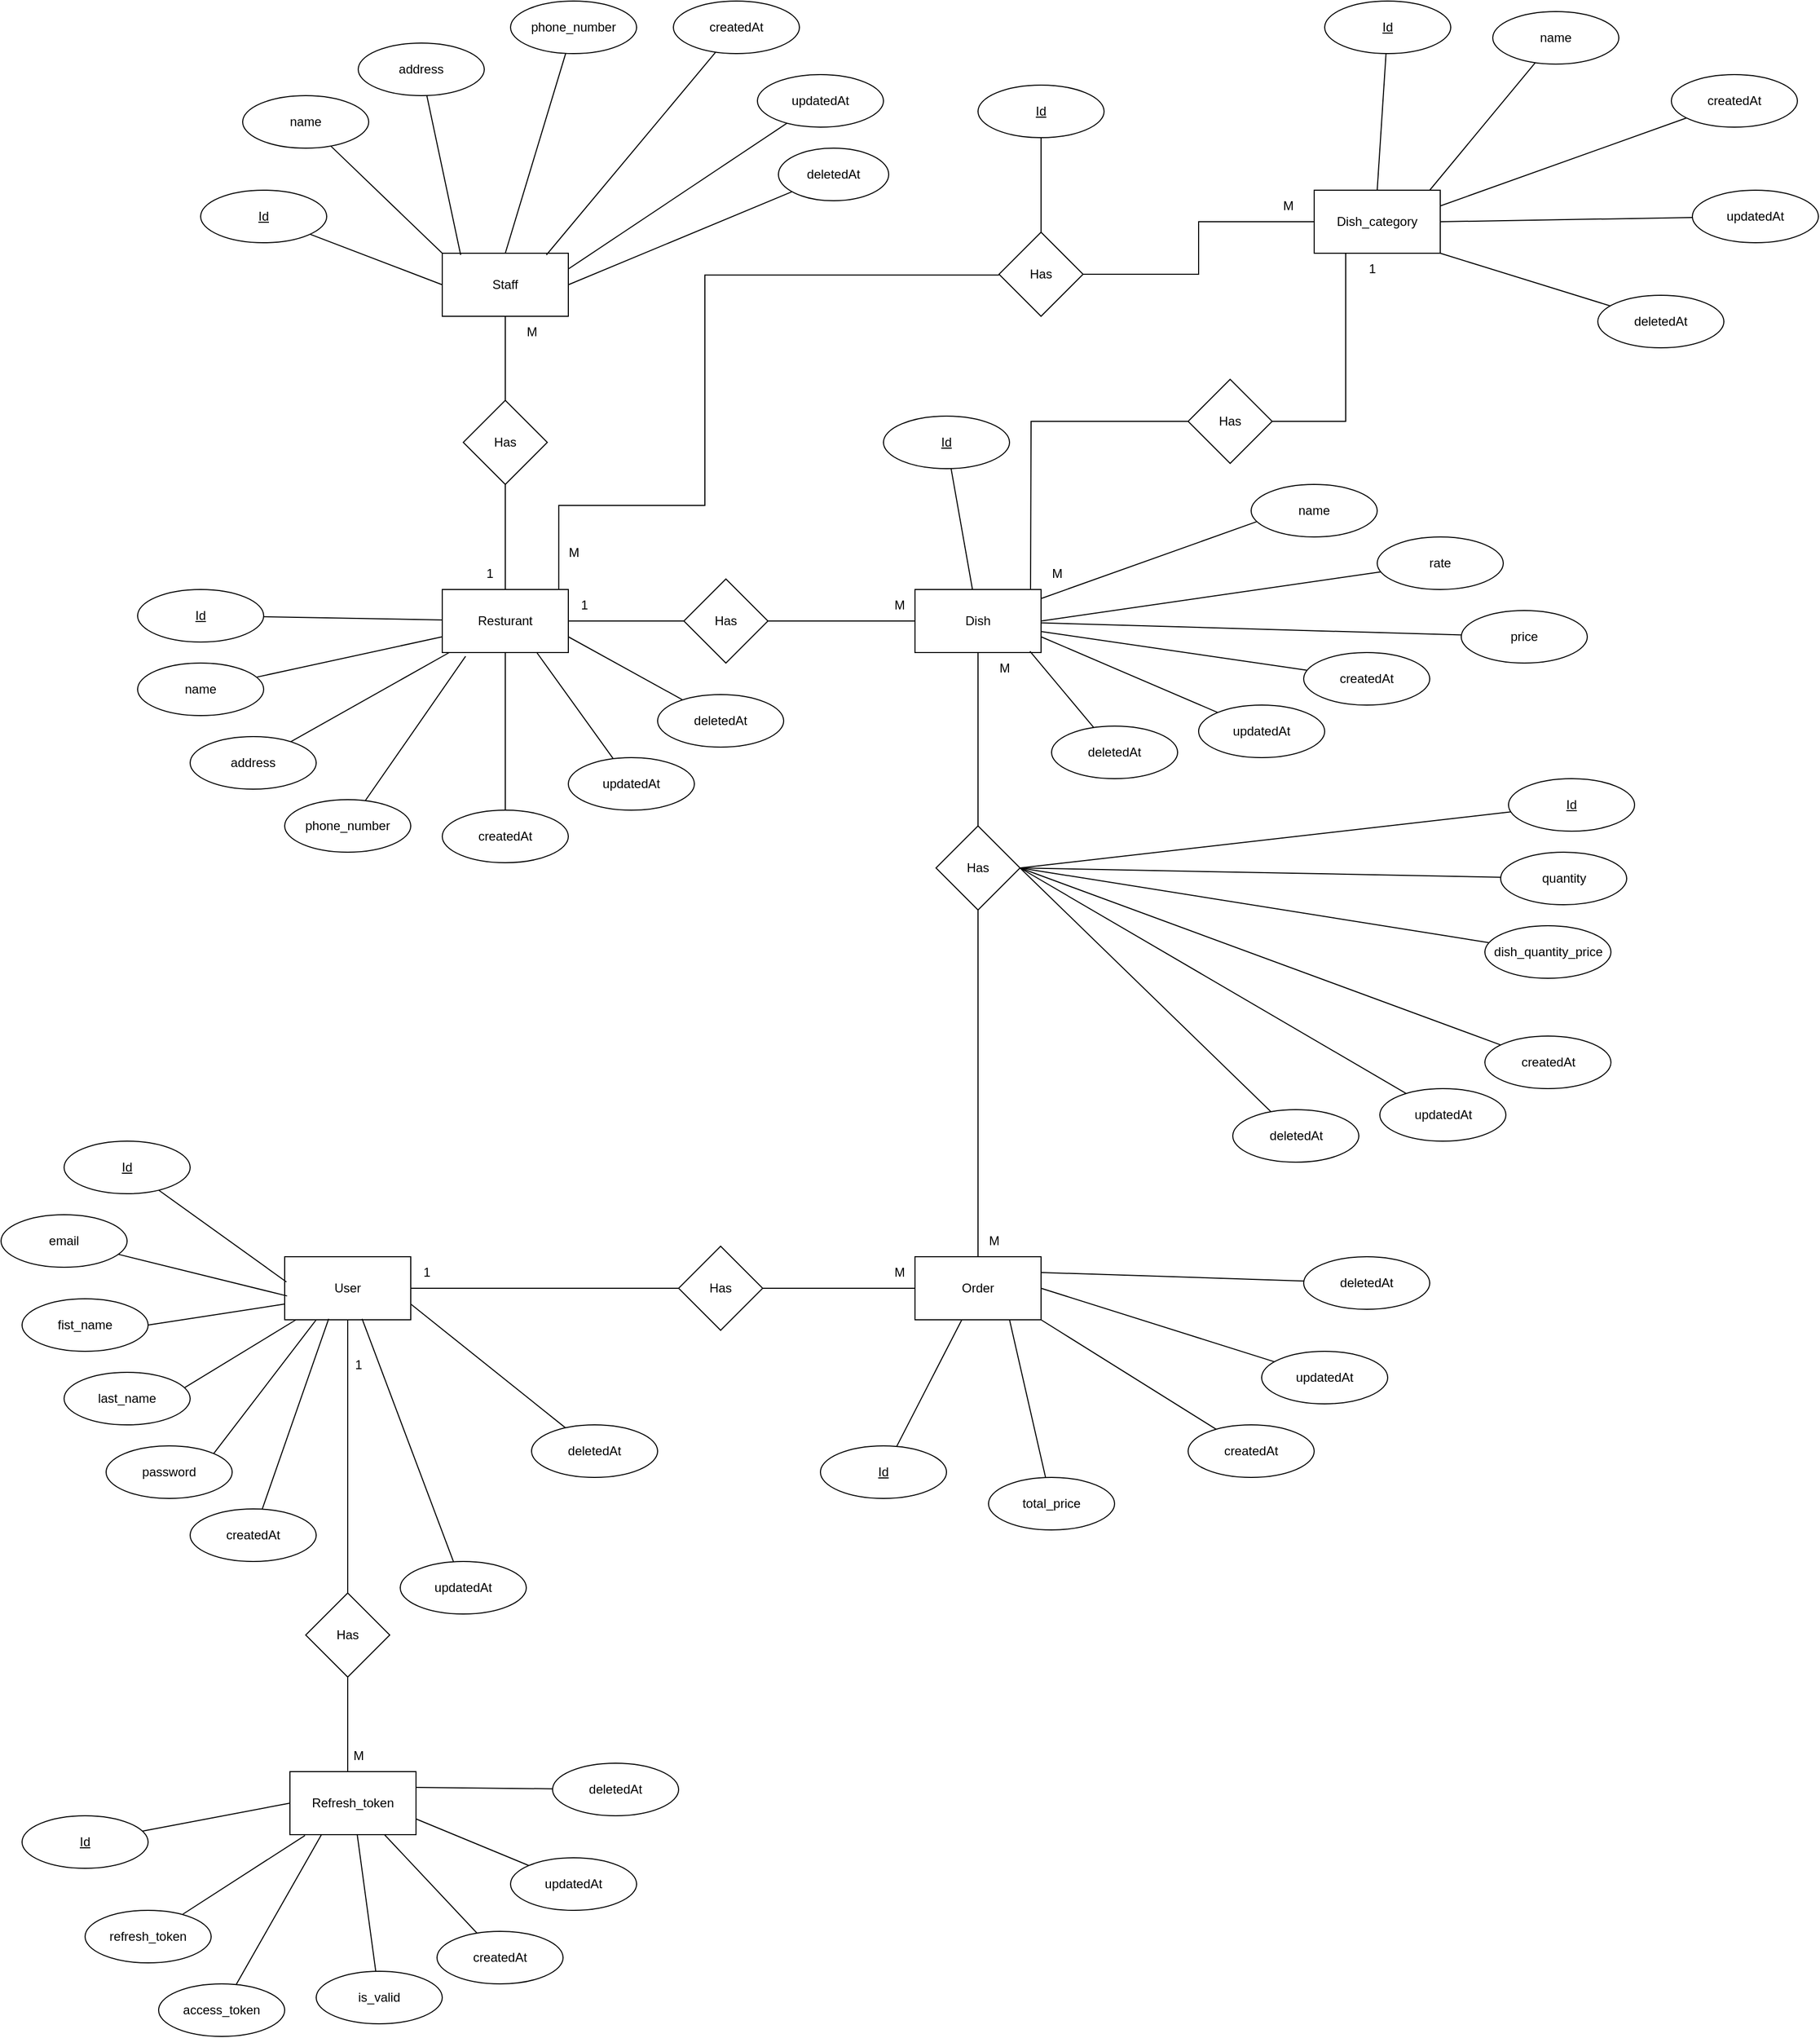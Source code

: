 <mxfile version="21.6.8" type="device">
  <diagram name="Page-1" id="Ez8tw3xn4K3hDOWGEaLP">
    <mxGraphModel dx="1868" dy="1786" grid="1" gridSize="10" guides="1" tooltips="1" connect="1" arrows="1" fold="1" page="1" pageScale="1" pageWidth="850" pageHeight="1100" math="0" shadow="0">
      <root>
        <mxCell id="0" />
        <mxCell id="1" parent="0" />
        <mxCell id="Iy1zn6QLPP3a1kZJsnSa-1" value="User" style="rounded=0;whiteSpace=wrap;html=1;" parent="1" vertex="1">
          <mxGeometry x="50" y="845" width="120" height="60" as="geometry" />
        </mxCell>
        <mxCell id="RkIBm2eehtI_gE-gvqEq-1" value="Resturant" style="rounded=0;whiteSpace=wrap;html=1;" parent="1" vertex="1">
          <mxGeometry x="200" y="210" width="120" height="60" as="geometry" />
        </mxCell>
        <mxCell id="lx_x5NE-ki8BI1AyEDL2-90" style="rounded=0;orthogonalLoop=1;jettySize=auto;html=1;entryX=0.056;entryY=0.699;entryDx=0;entryDy=0;entryPerimeter=0;endArrow=none;endFill=0;" parent="1" source="lx_x5NE-ki8BI1AyEDL2-1" target="lx_x5NE-ki8BI1AyEDL2-88" edge="1">
          <mxGeometry relative="1" as="geometry" />
        </mxCell>
        <mxCell id="lx_x5NE-ki8BI1AyEDL2-1" value="Dish" style="whiteSpace=wrap;html=1;" parent="1" vertex="1">
          <mxGeometry x="650" y="210" width="120" height="60" as="geometry" />
        </mxCell>
        <mxCell id="lx_x5NE-ki8BI1AyEDL2-3" style="edgeStyle=orthogonalEdgeStyle;rounded=0;orthogonalLoop=1;jettySize=auto;html=1;entryX=0;entryY=0.5;entryDx=0;entryDy=0;endArrow=none;endFill=0;" parent="1" source="lx_x5NE-ki8BI1AyEDL2-2" target="lx_x5NE-ki8BI1AyEDL2-1" edge="1">
          <mxGeometry relative="1" as="geometry" />
        </mxCell>
        <mxCell id="lx_x5NE-ki8BI1AyEDL2-4" style="edgeStyle=orthogonalEdgeStyle;rounded=0;orthogonalLoop=1;jettySize=auto;html=1;endArrow=none;endFill=0;" parent="1" source="lx_x5NE-ki8BI1AyEDL2-2" target="RkIBm2eehtI_gE-gvqEq-1" edge="1">
          <mxGeometry relative="1" as="geometry" />
        </mxCell>
        <mxCell id="lx_x5NE-ki8BI1AyEDL2-2" value="Has" style="rhombus;whiteSpace=wrap;html=1;" parent="1" vertex="1">
          <mxGeometry x="430" y="200" width="80" height="80" as="geometry" />
        </mxCell>
        <mxCell id="lx_x5NE-ki8BI1AyEDL2-5" value="1" style="text;html=1;align=center;verticalAlign=middle;resizable=0;points=[];autosize=1;strokeColor=none;fillColor=none;" parent="1" vertex="1">
          <mxGeometry x="320" y="210" width="30" height="30" as="geometry" />
        </mxCell>
        <mxCell id="lx_x5NE-ki8BI1AyEDL2-8" value="M" style="text;html=1;align=center;verticalAlign=middle;resizable=0;points=[];autosize=1;strokeColor=none;fillColor=none;" parent="1" vertex="1">
          <mxGeometry x="620" y="210" width="30" height="30" as="geometry" />
        </mxCell>
        <mxCell id="lx_x5NE-ki8BI1AyEDL2-9" value="Order" style="whiteSpace=wrap;html=1;" parent="1" vertex="1">
          <mxGeometry x="650" y="845" width="120" height="60" as="geometry" />
        </mxCell>
        <mxCell id="lx_x5NE-ki8BI1AyEDL2-11" style="edgeStyle=orthogonalEdgeStyle;rounded=0;orthogonalLoop=1;jettySize=auto;html=1;endArrow=none;endFill=0;" parent="1" source="lx_x5NE-ki8BI1AyEDL2-10" target="lx_x5NE-ki8BI1AyEDL2-9" edge="1">
          <mxGeometry relative="1" as="geometry" />
        </mxCell>
        <mxCell id="lx_x5NE-ki8BI1AyEDL2-12" style="edgeStyle=orthogonalEdgeStyle;rounded=0;orthogonalLoop=1;jettySize=auto;html=1;entryX=0.5;entryY=1;entryDx=0;entryDy=0;endArrow=none;endFill=0;" parent="1" source="lx_x5NE-ki8BI1AyEDL2-10" target="lx_x5NE-ki8BI1AyEDL2-1" edge="1">
          <mxGeometry relative="1" as="geometry" />
        </mxCell>
        <mxCell id="lx_x5NE-ki8BI1AyEDL2-10" value="Has" style="rhombus;whiteSpace=wrap;html=1;" parent="1" vertex="1">
          <mxGeometry x="670" y="435" width="80" height="80" as="geometry" />
        </mxCell>
        <mxCell id="lx_x5NE-ki8BI1AyEDL2-13" value="M" style="text;html=1;align=center;verticalAlign=middle;resizable=0;points=[];autosize=1;strokeColor=none;fillColor=none;" parent="1" vertex="1">
          <mxGeometry x="710" y="815" width="30" height="30" as="geometry" />
        </mxCell>
        <mxCell id="lx_x5NE-ki8BI1AyEDL2-14" value="M" style="text;html=1;align=center;verticalAlign=middle;resizable=0;points=[];autosize=1;strokeColor=none;fillColor=none;" parent="1" vertex="1">
          <mxGeometry x="720" y="270" width="30" height="30" as="geometry" />
        </mxCell>
        <mxCell id="lx_x5NE-ki8BI1AyEDL2-16" style="edgeStyle=orthogonalEdgeStyle;rounded=0;orthogonalLoop=1;jettySize=auto;html=1;endArrow=none;endFill=0;" parent="1" source="lx_x5NE-ki8BI1AyEDL2-15" target="lx_x5NE-ki8BI1AyEDL2-9" edge="1">
          <mxGeometry relative="1" as="geometry" />
        </mxCell>
        <mxCell id="lx_x5NE-ki8BI1AyEDL2-17" style="rounded=0;orthogonalLoop=1;jettySize=auto;html=1;endArrow=none;endFill=0;exitX=0;exitY=0.5;exitDx=0;exitDy=0;entryX=1;entryY=0.5;entryDx=0;entryDy=0;" parent="1" source="lx_x5NE-ki8BI1AyEDL2-15" target="Iy1zn6QLPP3a1kZJsnSa-1" edge="1">
          <mxGeometry relative="1" as="geometry">
            <mxPoint x="115" y="885" as="sourcePoint" />
          </mxGeometry>
        </mxCell>
        <mxCell id="lx_x5NE-ki8BI1AyEDL2-15" value="Has" style="rhombus;whiteSpace=wrap;html=1;" parent="1" vertex="1">
          <mxGeometry x="425" y="835" width="80" height="80" as="geometry" />
        </mxCell>
        <mxCell id="lx_x5NE-ki8BI1AyEDL2-18" value="M" style="text;html=1;align=center;verticalAlign=middle;resizable=0;points=[];autosize=1;strokeColor=none;fillColor=none;" parent="1" vertex="1">
          <mxGeometry x="620" y="845" width="30" height="30" as="geometry" />
        </mxCell>
        <mxCell id="lx_x5NE-ki8BI1AyEDL2-19" value="1" style="text;html=1;align=center;verticalAlign=middle;resizable=0;points=[];autosize=1;strokeColor=none;fillColor=none;" parent="1" vertex="1">
          <mxGeometry x="170" y="845" width="30" height="30" as="geometry" />
        </mxCell>
        <mxCell id="lx_x5NE-ki8BI1AyEDL2-20" value="Staff" style="whiteSpace=wrap;html=1;" parent="1" vertex="1">
          <mxGeometry x="200" y="-110" width="120" height="60" as="geometry" />
        </mxCell>
        <mxCell id="lx_x5NE-ki8BI1AyEDL2-22" style="edgeStyle=orthogonalEdgeStyle;rounded=0;orthogonalLoop=1;jettySize=auto;html=1;entryX=0.5;entryY=0;entryDx=0;entryDy=0;endArrow=none;endFill=0;" parent="1" source="lx_x5NE-ki8BI1AyEDL2-21" target="RkIBm2eehtI_gE-gvqEq-1" edge="1">
          <mxGeometry relative="1" as="geometry" />
        </mxCell>
        <mxCell id="lx_x5NE-ki8BI1AyEDL2-23" style="edgeStyle=orthogonalEdgeStyle;rounded=0;orthogonalLoop=1;jettySize=auto;html=1;endArrow=none;endFill=0;" parent="1" source="lx_x5NE-ki8BI1AyEDL2-21" target="lx_x5NE-ki8BI1AyEDL2-20" edge="1">
          <mxGeometry relative="1" as="geometry" />
        </mxCell>
        <mxCell id="lx_x5NE-ki8BI1AyEDL2-21" value="Has" style="rhombus;whiteSpace=wrap;html=1;" parent="1" vertex="1">
          <mxGeometry x="220" y="30" width="80" height="80" as="geometry" />
        </mxCell>
        <mxCell id="lx_x5NE-ki8BI1AyEDL2-29" style="rounded=0;orthogonalLoop=1;jettySize=auto;html=1;entryX=0.014;entryY=0.4;entryDx=0;entryDy=0;entryPerimeter=0;endArrow=none;endFill=0;" parent="1" source="lx_x5NE-ki8BI1AyEDL2-24" target="Iy1zn6QLPP3a1kZJsnSa-1" edge="1">
          <mxGeometry relative="1" as="geometry" />
        </mxCell>
        <mxCell id="lx_x5NE-ki8BI1AyEDL2-24" value="&lt;u&gt;Id&lt;/u&gt;" style="ellipse;whiteSpace=wrap;html=1;" parent="1" vertex="1">
          <mxGeometry x="-160" y="735" width="120" height="50" as="geometry" />
        </mxCell>
        <mxCell id="lx_x5NE-ki8BI1AyEDL2-31" style="rounded=0;orthogonalLoop=1;jettySize=auto;html=1;endArrow=none;endFill=0;" parent="1" source="lx_x5NE-ki8BI1AyEDL2-25" target="RkIBm2eehtI_gE-gvqEq-1" edge="1">
          <mxGeometry relative="1" as="geometry" />
        </mxCell>
        <mxCell id="lx_x5NE-ki8BI1AyEDL2-25" value="&lt;u&gt;Id&lt;/u&gt;" style="ellipse;whiteSpace=wrap;html=1;" parent="1" vertex="1">
          <mxGeometry x="-90" y="210" width="120" height="50" as="geometry" />
        </mxCell>
        <mxCell id="lx_x5NE-ki8BI1AyEDL2-30" style="rounded=0;orthogonalLoop=1;jettySize=auto;html=1;endArrow=none;endFill=0;" parent="1" source="lx_x5NE-ki8BI1AyEDL2-26" target="lx_x5NE-ki8BI1AyEDL2-9" edge="1">
          <mxGeometry relative="1" as="geometry" />
        </mxCell>
        <mxCell id="lx_x5NE-ki8BI1AyEDL2-26" value="&lt;u&gt;Id&lt;/u&gt;" style="ellipse;whiteSpace=wrap;html=1;" parent="1" vertex="1">
          <mxGeometry x="560" y="1025" width="120" height="50" as="geometry" />
        </mxCell>
        <mxCell id="lx_x5NE-ki8BI1AyEDL2-32" style="rounded=0;orthogonalLoop=1;jettySize=auto;html=1;endArrow=none;endFill=0;" parent="1" source="lx_x5NE-ki8BI1AyEDL2-27" target="lx_x5NE-ki8BI1AyEDL2-1" edge="1">
          <mxGeometry relative="1" as="geometry" />
        </mxCell>
        <mxCell id="lx_x5NE-ki8BI1AyEDL2-27" value="&lt;u&gt;Id&lt;/u&gt;" style="ellipse;whiteSpace=wrap;html=1;" parent="1" vertex="1">
          <mxGeometry x="620" y="45" width="120" height="50" as="geometry" />
        </mxCell>
        <mxCell id="lx_x5NE-ki8BI1AyEDL2-33" style="rounded=0;orthogonalLoop=1;jettySize=auto;html=1;entryX=0;entryY=0.5;entryDx=0;entryDy=0;endArrow=none;endFill=0;" parent="1" source="lx_x5NE-ki8BI1AyEDL2-28" target="lx_x5NE-ki8BI1AyEDL2-20" edge="1">
          <mxGeometry relative="1" as="geometry" />
        </mxCell>
        <mxCell id="lx_x5NE-ki8BI1AyEDL2-28" value="&lt;u&gt;Id&lt;/u&gt;" style="ellipse;whiteSpace=wrap;html=1;" parent="1" vertex="1">
          <mxGeometry x="-30" y="-170" width="120" height="50" as="geometry" />
        </mxCell>
        <mxCell id="lx_x5NE-ki8BI1AyEDL2-35" value="fist_name" style="ellipse;whiteSpace=wrap;html=1;" parent="1" vertex="1">
          <mxGeometry x="-200" y="885" width="120" height="50" as="geometry" />
        </mxCell>
        <mxCell id="lx_x5NE-ki8BI1AyEDL2-36" value="last_name" style="ellipse;whiteSpace=wrap;html=1;" parent="1" vertex="1">
          <mxGeometry x="-160" y="955" width="120" height="50" as="geometry" />
        </mxCell>
        <mxCell id="lx_x5NE-ki8BI1AyEDL2-55" style="rounded=0;orthogonalLoop=1;jettySize=auto;html=1;entryX=0.019;entryY=0.622;entryDx=0;entryDy=0;entryPerimeter=0;endArrow=none;endFill=0;" parent="1" source="lx_x5NE-ki8BI1AyEDL2-38" target="Iy1zn6QLPP3a1kZJsnSa-1" edge="1">
          <mxGeometry relative="1" as="geometry" />
        </mxCell>
        <mxCell id="lx_x5NE-ki8BI1AyEDL2-38" value="email" style="ellipse;whiteSpace=wrap;html=1;" parent="1" vertex="1">
          <mxGeometry x="-220" y="805" width="120" height="50" as="geometry" />
        </mxCell>
        <mxCell id="lx_x5NE-ki8BI1AyEDL2-39" value="password" style="ellipse;whiteSpace=wrap;html=1;" parent="1" vertex="1">
          <mxGeometry x="-120" y="1025" width="120" height="50" as="geometry" />
        </mxCell>
        <mxCell id="lx_x5NE-ki8BI1AyEDL2-59" style="rounded=0;orthogonalLoop=1;jettySize=auto;html=1;entryX=0.349;entryY=0.984;entryDx=0;entryDy=0;entryPerimeter=0;endArrow=none;endFill=0;" parent="1" source="lx_x5NE-ki8BI1AyEDL2-40" target="Iy1zn6QLPP3a1kZJsnSa-1" edge="1">
          <mxGeometry relative="1" as="geometry" />
        </mxCell>
        <mxCell id="lx_x5NE-ki8BI1AyEDL2-40" value="createdAt" style="ellipse;whiteSpace=wrap;html=1;" parent="1" vertex="1">
          <mxGeometry x="-40" y="1085" width="120" height="50" as="geometry" />
        </mxCell>
        <mxCell id="lx_x5NE-ki8BI1AyEDL2-60" style="rounded=0;orthogonalLoop=1;jettySize=auto;html=1;entryX=0.614;entryY=0.984;entryDx=0;entryDy=0;entryPerimeter=0;endArrow=none;endFill=0;" parent="1" source="lx_x5NE-ki8BI1AyEDL2-41" target="Iy1zn6QLPP3a1kZJsnSa-1" edge="1">
          <mxGeometry relative="1" as="geometry" />
        </mxCell>
        <mxCell id="lx_x5NE-ki8BI1AyEDL2-41" value="updatedAt" style="ellipse;whiteSpace=wrap;html=1;" parent="1" vertex="1">
          <mxGeometry x="160" y="1135" width="120" height="50" as="geometry" />
        </mxCell>
        <mxCell id="lx_x5NE-ki8BI1AyEDL2-61" style="rounded=0;orthogonalLoop=1;jettySize=auto;html=1;entryX=1;entryY=0.75;entryDx=0;entryDy=0;endArrow=none;endFill=0;" parent="1" source="lx_x5NE-ki8BI1AyEDL2-42" target="Iy1zn6QLPP3a1kZJsnSa-1" edge="1">
          <mxGeometry relative="1" as="geometry" />
        </mxCell>
        <mxCell id="lx_x5NE-ki8BI1AyEDL2-42" value="deletedAt" style="ellipse;whiteSpace=wrap;html=1;" parent="1" vertex="1">
          <mxGeometry x="285" y="1005" width="120" height="50" as="geometry" />
        </mxCell>
        <mxCell id="lx_x5NE-ki8BI1AyEDL2-102" style="rounded=0;orthogonalLoop=1;jettySize=auto;html=1;entryX=1;entryY=1;entryDx=0;entryDy=0;endArrow=none;endFill=0;" parent="1" source="lx_x5NE-ki8BI1AyEDL2-43" target="lx_x5NE-ki8BI1AyEDL2-9" edge="1">
          <mxGeometry relative="1" as="geometry" />
        </mxCell>
        <mxCell id="lx_x5NE-ki8BI1AyEDL2-43" value="createdAt" style="ellipse;whiteSpace=wrap;html=1;" parent="1" vertex="1">
          <mxGeometry x="910" y="1005" width="120" height="50" as="geometry" />
        </mxCell>
        <mxCell id="lx_x5NE-ki8BI1AyEDL2-103" style="rounded=0;orthogonalLoop=1;jettySize=auto;html=1;entryX=1;entryY=0.5;entryDx=0;entryDy=0;endArrow=none;endFill=0;" parent="1" source="lx_x5NE-ki8BI1AyEDL2-44" target="lx_x5NE-ki8BI1AyEDL2-9" edge="1">
          <mxGeometry relative="1" as="geometry" />
        </mxCell>
        <mxCell id="lx_x5NE-ki8BI1AyEDL2-44" value="updatedAt" style="ellipse;whiteSpace=wrap;html=1;" parent="1" vertex="1">
          <mxGeometry x="980" y="935" width="120" height="50" as="geometry" />
        </mxCell>
        <mxCell id="lx_x5NE-ki8BI1AyEDL2-104" style="rounded=0;orthogonalLoop=1;jettySize=auto;html=1;entryX=1;entryY=0.25;entryDx=0;entryDy=0;endArrow=none;endFill=0;" parent="1" source="lx_x5NE-ki8BI1AyEDL2-45" target="lx_x5NE-ki8BI1AyEDL2-9" edge="1">
          <mxGeometry relative="1" as="geometry" />
        </mxCell>
        <mxCell id="lx_x5NE-ki8BI1AyEDL2-45" value="deletedAt" style="ellipse;whiteSpace=wrap;html=1;" parent="1" vertex="1">
          <mxGeometry x="1020" y="845" width="120" height="50" as="geometry" />
        </mxCell>
        <mxCell id="lx_x5NE-ki8BI1AyEDL2-92" style="rounded=0;orthogonalLoop=1;jettySize=auto;html=1;endArrow=none;endFill=0;entryX=1;entryY=0.667;entryDx=0;entryDy=0;entryPerimeter=0;" parent="1" source="lx_x5NE-ki8BI1AyEDL2-46" target="lx_x5NE-ki8BI1AyEDL2-1" edge="1">
          <mxGeometry relative="1" as="geometry" />
        </mxCell>
        <mxCell id="lx_x5NE-ki8BI1AyEDL2-46" value="createdAt" style="ellipse;whiteSpace=wrap;html=1;" parent="1" vertex="1">
          <mxGeometry x="1020" y="270" width="120" height="50" as="geometry" />
        </mxCell>
        <mxCell id="lx_x5NE-ki8BI1AyEDL2-93" style="rounded=0;orthogonalLoop=1;jettySize=auto;html=1;entryX=1;entryY=0.75;entryDx=0;entryDy=0;endArrow=none;endFill=0;" parent="1" source="lx_x5NE-ki8BI1AyEDL2-47" target="lx_x5NE-ki8BI1AyEDL2-1" edge="1">
          <mxGeometry relative="1" as="geometry" />
        </mxCell>
        <mxCell id="lx_x5NE-ki8BI1AyEDL2-47" value="updatedAt" style="ellipse;whiteSpace=wrap;html=1;" parent="1" vertex="1">
          <mxGeometry x="920" y="320" width="120" height="50" as="geometry" />
        </mxCell>
        <mxCell id="lx_x5NE-ki8BI1AyEDL2-94" style="rounded=0;orthogonalLoop=1;jettySize=auto;html=1;entryX=0.912;entryY=0.981;entryDx=0;entryDy=0;entryPerimeter=0;endArrow=none;endFill=0;" parent="1" source="lx_x5NE-ki8BI1AyEDL2-48" target="lx_x5NE-ki8BI1AyEDL2-1" edge="1">
          <mxGeometry relative="1" as="geometry" />
        </mxCell>
        <mxCell id="lx_x5NE-ki8BI1AyEDL2-48" value="deletedAt" style="ellipse;whiteSpace=wrap;html=1;" parent="1" vertex="1">
          <mxGeometry x="780" y="340" width="120" height="50" as="geometry" />
        </mxCell>
        <mxCell id="lx_x5NE-ki8BI1AyEDL2-69" style="rounded=0;orthogonalLoop=1;jettySize=auto;html=1;endArrow=none;endFill=0;" parent="1" source="lx_x5NE-ki8BI1AyEDL2-49" target="RkIBm2eehtI_gE-gvqEq-1" edge="1">
          <mxGeometry relative="1" as="geometry" />
        </mxCell>
        <mxCell id="lx_x5NE-ki8BI1AyEDL2-49" value="createdAt" style="ellipse;whiteSpace=wrap;html=1;" parent="1" vertex="1">
          <mxGeometry x="200" y="420" width="120" height="50" as="geometry" />
        </mxCell>
        <mxCell id="lx_x5NE-ki8BI1AyEDL2-70" style="rounded=0;orthogonalLoop=1;jettySize=auto;html=1;entryX=0.75;entryY=1;entryDx=0;entryDy=0;endArrow=none;endFill=0;" parent="1" source="lx_x5NE-ki8BI1AyEDL2-50" target="RkIBm2eehtI_gE-gvqEq-1" edge="1">
          <mxGeometry relative="1" as="geometry" />
        </mxCell>
        <mxCell id="lx_x5NE-ki8BI1AyEDL2-50" value="updatedAt" style="ellipse;whiteSpace=wrap;html=1;" parent="1" vertex="1">
          <mxGeometry x="320" y="370" width="120" height="50" as="geometry" />
        </mxCell>
        <mxCell id="lx_x5NE-ki8BI1AyEDL2-71" style="rounded=0;orthogonalLoop=1;jettySize=auto;html=1;entryX=1;entryY=0.75;entryDx=0;entryDy=0;endArrow=none;endFill=0;" parent="1" source="lx_x5NE-ki8BI1AyEDL2-51" target="RkIBm2eehtI_gE-gvqEq-1" edge="1">
          <mxGeometry relative="1" as="geometry" />
        </mxCell>
        <mxCell id="lx_x5NE-ki8BI1AyEDL2-51" value="deletedAt" style="ellipse;whiteSpace=wrap;html=1;" parent="1" vertex="1">
          <mxGeometry x="405" y="310" width="120" height="50" as="geometry" />
        </mxCell>
        <mxCell id="lx_x5NE-ki8BI1AyEDL2-122" style="rounded=0;orthogonalLoop=1;jettySize=auto;html=1;entryX=0.826;entryY=0.027;entryDx=0;entryDy=0;entryPerimeter=0;endArrow=none;endFill=0;" parent="1" source="lx_x5NE-ki8BI1AyEDL2-52" target="lx_x5NE-ki8BI1AyEDL2-20" edge="1">
          <mxGeometry relative="1" as="geometry" />
        </mxCell>
        <mxCell id="lx_x5NE-ki8BI1AyEDL2-52" value="createdAt" style="ellipse;whiteSpace=wrap;html=1;" parent="1" vertex="1">
          <mxGeometry x="420" y="-350" width="120" height="50" as="geometry" />
        </mxCell>
        <mxCell id="lx_x5NE-ki8BI1AyEDL2-123" style="rounded=0;orthogonalLoop=1;jettySize=auto;html=1;entryX=1;entryY=0.25;entryDx=0;entryDy=0;endArrow=none;endFill=0;" parent="1" source="lx_x5NE-ki8BI1AyEDL2-53" target="lx_x5NE-ki8BI1AyEDL2-20" edge="1">
          <mxGeometry relative="1" as="geometry" />
        </mxCell>
        <mxCell id="lx_x5NE-ki8BI1AyEDL2-53" value="updatedAt" style="ellipse;whiteSpace=wrap;html=1;" parent="1" vertex="1">
          <mxGeometry x="500" y="-280" width="120" height="50" as="geometry" />
        </mxCell>
        <mxCell id="lx_x5NE-ki8BI1AyEDL2-124" style="rounded=0;orthogonalLoop=1;jettySize=auto;html=1;entryX=1;entryY=0.5;entryDx=0;entryDy=0;endArrow=none;endFill=0;" parent="1" source="lx_x5NE-ki8BI1AyEDL2-54" target="lx_x5NE-ki8BI1AyEDL2-20" edge="1">
          <mxGeometry relative="1" as="geometry" />
        </mxCell>
        <mxCell id="lx_x5NE-ki8BI1AyEDL2-54" value="deletedAt" style="ellipse;whiteSpace=wrap;html=1;" parent="1" vertex="1">
          <mxGeometry x="520" y="-210" width="105" height="50" as="geometry" />
        </mxCell>
        <mxCell id="lx_x5NE-ki8BI1AyEDL2-56" style="rounded=0;orthogonalLoop=1;jettySize=auto;html=1;entryX=0;entryY=0.75;entryDx=0;entryDy=0;endArrow=none;endFill=0;exitX=1;exitY=0.5;exitDx=0;exitDy=0;" parent="1" source="lx_x5NE-ki8BI1AyEDL2-35" target="Iy1zn6QLPP3a1kZJsnSa-1" edge="1">
          <mxGeometry relative="1" as="geometry">
            <mxPoint x="-98" y="853" as="sourcePoint" />
            <mxPoint x="62" y="892" as="targetPoint" />
          </mxGeometry>
        </mxCell>
        <mxCell id="lx_x5NE-ki8BI1AyEDL2-57" style="rounded=0;orthogonalLoop=1;jettySize=auto;html=1;endArrow=none;endFill=0;exitX=0.953;exitY=0.296;exitDx=0;exitDy=0;exitPerimeter=0;" parent="1" source="lx_x5NE-ki8BI1AyEDL2-36" target="Iy1zn6QLPP3a1kZJsnSa-1" edge="1">
          <mxGeometry relative="1" as="geometry">
            <mxPoint x="-50" y="975" as="sourcePoint" />
            <mxPoint x="72" y="902" as="targetPoint" />
          </mxGeometry>
        </mxCell>
        <mxCell id="lx_x5NE-ki8BI1AyEDL2-58" style="rounded=0;orthogonalLoop=1;jettySize=auto;html=1;entryX=0.25;entryY=1;entryDx=0;entryDy=0;endArrow=none;endFill=0;exitX=1;exitY=0;exitDx=0;exitDy=0;" parent="1" source="lx_x5NE-ki8BI1AyEDL2-39" target="Iy1zn6QLPP3a1kZJsnSa-1" edge="1">
          <mxGeometry relative="1" as="geometry">
            <mxPoint x="-78" y="873" as="sourcePoint" />
            <mxPoint x="82" y="912" as="targetPoint" />
          </mxGeometry>
        </mxCell>
        <mxCell id="lx_x5NE-ki8BI1AyEDL2-66" style="rounded=0;orthogonalLoop=1;jettySize=auto;html=1;entryX=0;entryY=0.75;entryDx=0;entryDy=0;endArrow=none;endFill=0;" parent="1" source="lx_x5NE-ki8BI1AyEDL2-62" target="RkIBm2eehtI_gE-gvqEq-1" edge="1">
          <mxGeometry relative="1" as="geometry" />
        </mxCell>
        <mxCell id="lx_x5NE-ki8BI1AyEDL2-62" value="name" style="ellipse;whiteSpace=wrap;html=1;" parent="1" vertex="1">
          <mxGeometry x="-90" y="280" width="120" height="50" as="geometry" />
        </mxCell>
        <mxCell id="lx_x5NE-ki8BI1AyEDL2-67" style="rounded=0;orthogonalLoop=1;jettySize=auto;html=1;endArrow=none;endFill=0;" parent="1" source="lx_x5NE-ki8BI1AyEDL2-64" target="RkIBm2eehtI_gE-gvqEq-1" edge="1">
          <mxGeometry relative="1" as="geometry" />
        </mxCell>
        <mxCell id="lx_x5NE-ki8BI1AyEDL2-64" value="address" style="ellipse;whiteSpace=wrap;html=1;" parent="1" vertex="1">
          <mxGeometry x="-40" y="350" width="120" height="50" as="geometry" />
        </mxCell>
        <mxCell id="lx_x5NE-ki8BI1AyEDL2-68" style="rounded=0;orthogonalLoop=1;jettySize=auto;html=1;entryX=0.185;entryY=1.059;entryDx=0;entryDy=0;entryPerimeter=0;endArrow=none;endFill=0;" parent="1" source="lx_x5NE-ki8BI1AyEDL2-65" target="RkIBm2eehtI_gE-gvqEq-1" edge="1">
          <mxGeometry relative="1" as="geometry" />
        </mxCell>
        <mxCell id="lx_x5NE-ki8BI1AyEDL2-65" value="phone_number" style="ellipse;whiteSpace=wrap;html=1;" parent="1" vertex="1">
          <mxGeometry x="50" y="410" width="120" height="50" as="geometry" />
        </mxCell>
        <mxCell id="lx_x5NE-ki8BI1AyEDL2-72" value="Dish_category" style="whiteSpace=wrap;html=1;" parent="1" vertex="1">
          <mxGeometry x="1030" y="-170" width="120" height="60" as="geometry" />
        </mxCell>
        <mxCell id="lx_x5NE-ki8BI1AyEDL2-111" style="rounded=0;orthogonalLoop=1;jettySize=auto;html=1;entryX=0.5;entryY=0;entryDx=0;entryDy=0;endArrow=none;endFill=0;" parent="1" source="lx_x5NE-ki8BI1AyEDL2-73" target="lx_x5NE-ki8BI1AyEDL2-72" edge="1">
          <mxGeometry relative="1" as="geometry" />
        </mxCell>
        <mxCell id="lx_x5NE-ki8BI1AyEDL2-73" value="&lt;u&gt;Id&lt;/u&gt;" style="ellipse;whiteSpace=wrap;html=1;" parent="1" vertex="1">
          <mxGeometry x="1040" y="-350" width="120" height="50" as="geometry" />
        </mxCell>
        <mxCell id="lx_x5NE-ki8BI1AyEDL2-75" style="edgeStyle=orthogonalEdgeStyle;rounded=0;orthogonalLoop=1;jettySize=auto;html=1;entryX=0.25;entryY=1;entryDx=0;entryDy=0;endArrow=none;endFill=0;" parent="1" source="lx_x5NE-ki8BI1AyEDL2-74" target="lx_x5NE-ki8BI1AyEDL2-72" edge="1">
          <mxGeometry relative="1" as="geometry" />
        </mxCell>
        <mxCell id="lx_x5NE-ki8BI1AyEDL2-76" style="edgeStyle=orthogonalEdgeStyle;rounded=0;orthogonalLoop=1;jettySize=auto;html=1;entryX=1;entryY=0;entryDx=0;entryDy=0;endArrow=none;endFill=0;" parent="1" source="lx_x5NE-ki8BI1AyEDL2-74" edge="1">
          <mxGeometry relative="1" as="geometry">
            <mxPoint x="900" y="50" as="sourcePoint" />
            <mxPoint x="760" y="210" as="targetPoint" />
          </mxGeometry>
        </mxCell>
        <mxCell id="lx_x5NE-ki8BI1AyEDL2-74" value="Has" style="rhombus;whiteSpace=wrap;html=1;" parent="1" vertex="1">
          <mxGeometry x="910" y="10" width="80" height="80" as="geometry" />
        </mxCell>
        <mxCell id="lx_x5NE-ki8BI1AyEDL2-77" value="M" style="text;html=1;align=center;verticalAlign=middle;resizable=0;points=[];autosize=1;strokeColor=none;fillColor=none;" parent="1" vertex="1">
          <mxGeometry x="770" y="180" width="30" height="30" as="geometry" />
        </mxCell>
        <mxCell id="lx_x5NE-ki8BI1AyEDL2-78" value="1" style="text;html=1;align=center;verticalAlign=middle;resizable=0;points=[];autosize=1;strokeColor=none;fillColor=none;" parent="1" vertex="1">
          <mxGeometry x="1070" y="-110" width="30" height="30" as="geometry" />
        </mxCell>
        <mxCell id="lx_x5NE-ki8BI1AyEDL2-80" style="edgeStyle=orthogonalEdgeStyle;rounded=0;orthogonalLoop=1;jettySize=auto;html=1;entryX=0;entryY=0.5;entryDx=0;entryDy=0;endArrow=none;endFill=0;" parent="1" source="lx_x5NE-ki8BI1AyEDL2-79" target="lx_x5NE-ki8BI1AyEDL2-72" edge="1">
          <mxGeometry relative="1" as="geometry" />
        </mxCell>
        <mxCell id="lx_x5NE-ki8BI1AyEDL2-81" style="edgeStyle=orthogonalEdgeStyle;rounded=0;orthogonalLoop=1;jettySize=auto;html=1;entryX=0.924;entryY=-0.012;entryDx=0;entryDy=0;entryPerimeter=0;endArrow=none;endFill=0;" parent="1" edge="1">
          <mxGeometry relative="1" as="geometry">
            <mxPoint x="730" y="-89.28" as="sourcePoint" />
            <mxPoint x="310.88" y="210.0" as="targetPoint" />
            <Array as="points">
              <mxPoint x="450" y="-89" />
              <mxPoint x="450" y="130" />
              <mxPoint x="311" y="130" />
            </Array>
          </mxGeometry>
        </mxCell>
        <mxCell id="lx_x5NE-ki8BI1AyEDL2-79" value="Has" style="rhombus;whiteSpace=wrap;html=1;" parent="1" vertex="1">
          <mxGeometry x="730" y="-130" width="80" height="80" as="geometry" />
        </mxCell>
        <mxCell id="lx_x5NE-ki8BI1AyEDL2-82" value="M" style="text;html=1;align=center;verticalAlign=middle;resizable=0;points=[];autosize=1;strokeColor=none;fillColor=none;" parent="1" vertex="1">
          <mxGeometry x="310" y="160" width="30" height="30" as="geometry" />
        </mxCell>
        <mxCell id="lx_x5NE-ki8BI1AyEDL2-83" value="M" style="text;html=1;align=center;verticalAlign=middle;resizable=0;points=[];autosize=1;strokeColor=none;fillColor=none;" parent="1" vertex="1">
          <mxGeometry x="270" y="-50" width="30" height="30" as="geometry" />
        </mxCell>
        <mxCell id="lx_x5NE-ki8BI1AyEDL2-84" value="1" style="text;html=1;align=center;verticalAlign=middle;resizable=0;points=[];autosize=1;strokeColor=none;fillColor=none;" parent="1" vertex="1">
          <mxGeometry x="230" y="180" width="30" height="30" as="geometry" />
        </mxCell>
        <mxCell id="lx_x5NE-ki8BI1AyEDL2-113" style="rounded=0;orthogonalLoop=1;jettySize=auto;html=1;entryX=1;entryY=0.25;entryDx=0;entryDy=0;endArrow=none;endFill=0;" parent="1" source="lx_x5NE-ki8BI1AyEDL2-85" target="lx_x5NE-ki8BI1AyEDL2-72" edge="1">
          <mxGeometry relative="1" as="geometry" />
        </mxCell>
        <mxCell id="lx_x5NE-ki8BI1AyEDL2-85" value="createdAt" style="ellipse;whiteSpace=wrap;html=1;" parent="1" vertex="1">
          <mxGeometry x="1370" y="-280" width="120" height="50" as="geometry" />
        </mxCell>
        <mxCell id="lx_x5NE-ki8BI1AyEDL2-114" style="rounded=0;orthogonalLoop=1;jettySize=auto;html=1;entryX=1;entryY=0.5;entryDx=0;entryDy=0;endArrow=none;endFill=0;" parent="1" source="lx_x5NE-ki8BI1AyEDL2-86" target="lx_x5NE-ki8BI1AyEDL2-72" edge="1">
          <mxGeometry relative="1" as="geometry" />
        </mxCell>
        <mxCell id="lx_x5NE-ki8BI1AyEDL2-86" value="updatedAt" style="ellipse;whiteSpace=wrap;html=1;" parent="1" vertex="1">
          <mxGeometry x="1390" y="-170" width="120" height="50" as="geometry" />
        </mxCell>
        <mxCell id="lx_x5NE-ki8BI1AyEDL2-115" style="rounded=0;orthogonalLoop=1;jettySize=auto;html=1;entryX=1;entryY=1;entryDx=0;entryDy=0;endArrow=none;endFill=0;" parent="1" source="lx_x5NE-ki8BI1AyEDL2-87" target="lx_x5NE-ki8BI1AyEDL2-72" edge="1">
          <mxGeometry relative="1" as="geometry" />
        </mxCell>
        <mxCell id="lx_x5NE-ki8BI1AyEDL2-87" value="deletedAt" style="ellipse;whiteSpace=wrap;html=1;" parent="1" vertex="1">
          <mxGeometry x="1300" y="-70" width="120" height="50" as="geometry" />
        </mxCell>
        <mxCell id="lx_x5NE-ki8BI1AyEDL2-88" value="name" style="ellipse;whiteSpace=wrap;html=1;" parent="1" vertex="1">
          <mxGeometry x="970" y="110" width="120" height="50" as="geometry" />
        </mxCell>
        <mxCell id="lx_x5NE-ki8BI1AyEDL2-91" style="rounded=0;orthogonalLoop=1;jettySize=auto;html=1;entryX=1;entryY=0.5;entryDx=0;entryDy=0;endArrow=none;endFill=0;" parent="1" source="lx_x5NE-ki8BI1AyEDL2-89" target="lx_x5NE-ki8BI1AyEDL2-1" edge="1">
          <mxGeometry relative="1" as="geometry" />
        </mxCell>
        <mxCell id="lx_x5NE-ki8BI1AyEDL2-89" value="rate" style="ellipse;whiteSpace=wrap;html=1;" parent="1" vertex="1">
          <mxGeometry x="1090" y="160" width="120" height="50" as="geometry" />
        </mxCell>
        <mxCell id="lx_x5NE-ki8BI1AyEDL2-96" style="rounded=0;orthogonalLoop=1;jettySize=auto;html=1;endArrow=none;endFill=0;" parent="1" source="lx_x5NE-ki8BI1AyEDL2-95" target="lx_x5NE-ki8BI1AyEDL2-1" edge="1">
          <mxGeometry relative="1" as="geometry" />
        </mxCell>
        <mxCell id="lx_x5NE-ki8BI1AyEDL2-95" value="price" style="ellipse;whiteSpace=wrap;html=1;" parent="1" vertex="1">
          <mxGeometry x="1170" y="230" width="120" height="50" as="geometry" />
        </mxCell>
        <mxCell id="lx_x5NE-ki8BI1AyEDL2-97" value="M" style="text;html=1;align=center;verticalAlign=middle;resizable=0;points=[];autosize=1;strokeColor=none;fillColor=none;" parent="1" vertex="1">
          <mxGeometry x="990" y="-170" width="30" height="30" as="geometry" />
        </mxCell>
        <mxCell id="lx_x5NE-ki8BI1AyEDL2-101" style="rounded=0;orthogonalLoop=1;jettySize=auto;html=1;entryX=0.75;entryY=1;entryDx=0;entryDy=0;endArrow=none;endFill=0;" parent="1" source="lx_x5NE-ki8BI1AyEDL2-100" target="lx_x5NE-ki8BI1AyEDL2-9" edge="1">
          <mxGeometry relative="1" as="geometry" />
        </mxCell>
        <mxCell id="lx_x5NE-ki8BI1AyEDL2-100" value="total_price" style="ellipse;whiteSpace=wrap;html=1;" parent="1" vertex="1">
          <mxGeometry x="720" y="1055" width="120" height="50" as="geometry" />
        </mxCell>
        <mxCell id="lx_x5NE-ki8BI1AyEDL2-106" style="rounded=0;orthogonalLoop=1;jettySize=auto;html=1;entryX=1;entryY=0.5;entryDx=0;entryDy=0;endArrow=none;endFill=0;" parent="1" source="lx_x5NE-ki8BI1AyEDL2-105" target="lx_x5NE-ki8BI1AyEDL2-10" edge="1">
          <mxGeometry relative="1" as="geometry">
            <mxPoint x="770" y="455.0" as="targetPoint" />
          </mxGeometry>
        </mxCell>
        <mxCell id="lx_x5NE-ki8BI1AyEDL2-105" value="quantity" style="ellipse;whiteSpace=wrap;html=1;" parent="1" vertex="1">
          <mxGeometry x="1207.5" y="460" width="120" height="50" as="geometry" />
        </mxCell>
        <mxCell id="lx_x5NE-ki8BI1AyEDL2-108" style="rounded=0;orthogonalLoop=1;jettySize=auto;html=1;entryX=1;entryY=0.5;entryDx=0;entryDy=0;endArrow=none;endFill=0;" parent="1" source="lx_x5NE-ki8BI1AyEDL2-107" target="lx_x5NE-ki8BI1AyEDL2-10" edge="1">
          <mxGeometry relative="1" as="geometry" />
        </mxCell>
        <mxCell id="lx_x5NE-ki8BI1AyEDL2-107" value="dish_quantity_price" style="ellipse;whiteSpace=wrap;html=1;" parent="1" vertex="1">
          <mxGeometry x="1192.5" y="530" width="120" height="50" as="geometry" />
        </mxCell>
        <mxCell id="lx_x5NE-ki8BI1AyEDL2-112" style="rounded=0;orthogonalLoop=1;jettySize=auto;html=1;endArrow=none;endFill=0;" parent="1" source="lx_x5NE-ki8BI1AyEDL2-110" edge="1">
          <mxGeometry relative="1" as="geometry">
            <mxPoint x="1140" y="-170" as="targetPoint" />
          </mxGeometry>
        </mxCell>
        <mxCell id="lx_x5NE-ki8BI1AyEDL2-110" value="name" style="ellipse;whiteSpace=wrap;html=1;" parent="1" vertex="1">
          <mxGeometry x="1200" y="-340" width="120" height="50" as="geometry" />
        </mxCell>
        <mxCell id="lx_x5NE-ki8BI1AyEDL2-119" style="rounded=0;orthogonalLoop=1;jettySize=auto;html=1;entryX=0;entryY=0;entryDx=0;entryDy=0;endArrow=none;endFill=0;" parent="1" source="lx_x5NE-ki8BI1AyEDL2-116" target="lx_x5NE-ki8BI1AyEDL2-20" edge="1">
          <mxGeometry relative="1" as="geometry" />
        </mxCell>
        <mxCell id="lx_x5NE-ki8BI1AyEDL2-116" value="name" style="ellipse;whiteSpace=wrap;html=1;" parent="1" vertex="1">
          <mxGeometry x="10" y="-260" width="120" height="50" as="geometry" />
        </mxCell>
        <mxCell id="lx_x5NE-ki8BI1AyEDL2-120" style="rounded=0;orthogonalLoop=1;jettySize=auto;html=1;entryX=0.146;entryY=0.027;entryDx=0;entryDy=0;entryPerimeter=0;endArrow=none;endFill=0;" parent="1" source="lx_x5NE-ki8BI1AyEDL2-117" target="lx_x5NE-ki8BI1AyEDL2-20" edge="1">
          <mxGeometry relative="1" as="geometry" />
        </mxCell>
        <mxCell id="lx_x5NE-ki8BI1AyEDL2-117" value="address" style="ellipse;whiteSpace=wrap;html=1;" parent="1" vertex="1">
          <mxGeometry x="120" y="-310" width="120" height="50" as="geometry" />
        </mxCell>
        <mxCell id="lx_x5NE-ki8BI1AyEDL2-121" style="rounded=0;orthogonalLoop=1;jettySize=auto;html=1;entryX=0.5;entryY=0;entryDx=0;entryDy=0;endArrow=none;endFill=0;" parent="1" source="lx_x5NE-ki8BI1AyEDL2-118" target="lx_x5NE-ki8BI1AyEDL2-20" edge="1">
          <mxGeometry relative="1" as="geometry" />
        </mxCell>
        <mxCell id="lx_x5NE-ki8BI1AyEDL2-118" value="phone_number" style="ellipse;whiteSpace=wrap;html=1;" parent="1" vertex="1">
          <mxGeometry x="265" y="-350" width="120" height="50" as="geometry" />
        </mxCell>
        <mxCell id="-FUS8LdP2koBkXhnjLxN-1" value="Refresh_token" style="whiteSpace=wrap;html=1;" parent="1" vertex="1">
          <mxGeometry x="55" y="1335" width="120" height="60" as="geometry" />
        </mxCell>
        <mxCell id="-FUS8LdP2koBkXhnjLxN-3" style="edgeStyle=orthogonalEdgeStyle;rounded=0;orthogonalLoop=1;jettySize=auto;html=1;endArrow=none;endFill=0;" parent="1" source="-FUS8LdP2koBkXhnjLxN-2" target="Iy1zn6QLPP3a1kZJsnSa-1" edge="1">
          <mxGeometry relative="1" as="geometry" />
        </mxCell>
        <mxCell id="-FUS8LdP2koBkXhnjLxN-4" style="edgeStyle=orthogonalEdgeStyle;rounded=0;orthogonalLoop=1;jettySize=auto;html=1;endArrow=none;endFill=0;" parent="1" source="-FUS8LdP2koBkXhnjLxN-2" target="-FUS8LdP2koBkXhnjLxN-1" edge="1">
          <mxGeometry relative="1" as="geometry">
            <mxPoint x="-90" y="1365" as="targetPoint" />
            <Array as="points">
              <mxPoint x="110" y="1315" />
              <mxPoint x="110" y="1315" />
            </Array>
          </mxGeometry>
        </mxCell>
        <mxCell id="-FUS8LdP2koBkXhnjLxN-2" value="Has" style="rhombus;whiteSpace=wrap;html=1;" parent="1" vertex="1">
          <mxGeometry x="70" y="1165" width="80" height="80" as="geometry" />
        </mxCell>
        <mxCell id="-FUS8LdP2koBkXhnjLxN-11" style="rounded=0;orthogonalLoop=1;jettySize=auto;html=1;entryX=0;entryY=0.5;entryDx=0;entryDy=0;endArrow=none;endFill=0;" parent="1" source="-FUS8LdP2koBkXhnjLxN-5" target="-FUS8LdP2koBkXhnjLxN-1" edge="1">
          <mxGeometry relative="1" as="geometry" />
        </mxCell>
        <mxCell id="-FUS8LdP2koBkXhnjLxN-5" value="&lt;u&gt;Id&lt;/u&gt;" style="ellipse;whiteSpace=wrap;html=1;" parent="1" vertex="1">
          <mxGeometry x="-200" y="1377" width="120" height="50" as="geometry" />
        </mxCell>
        <mxCell id="-FUS8LdP2koBkXhnjLxN-12" style="rounded=0;orthogonalLoop=1;jettySize=auto;html=1;entryX=0.119;entryY=1.013;entryDx=0;entryDy=0;entryPerimeter=0;endArrow=none;endFill=0;" parent="1" source="-FUS8LdP2koBkXhnjLxN-6" target="-FUS8LdP2koBkXhnjLxN-1" edge="1">
          <mxGeometry relative="1" as="geometry" />
        </mxCell>
        <mxCell id="-FUS8LdP2koBkXhnjLxN-6" value="refresh_token" style="ellipse;whiteSpace=wrap;html=1;" parent="1" vertex="1">
          <mxGeometry x="-140" y="1467" width="120" height="50" as="geometry" />
        </mxCell>
        <mxCell id="-FUS8LdP2koBkXhnjLxN-13" style="rounded=0;orthogonalLoop=1;jettySize=auto;html=1;endArrow=none;endFill=0;" parent="1" source="-FUS8LdP2koBkXhnjLxN-7" target="-FUS8LdP2koBkXhnjLxN-1" edge="1">
          <mxGeometry relative="1" as="geometry" />
        </mxCell>
        <mxCell id="-FUS8LdP2koBkXhnjLxN-7" value="is_valid" style="ellipse;whiteSpace=wrap;html=1;" parent="1" vertex="1">
          <mxGeometry x="80" y="1525" width="120" height="50" as="geometry" />
        </mxCell>
        <mxCell id="-FUS8LdP2koBkXhnjLxN-9" value="1" style="text;html=1;align=center;verticalAlign=middle;resizable=0;points=[];autosize=1;strokeColor=none;fillColor=none;" parent="1" vertex="1">
          <mxGeometry x="105" y="933" width="30" height="30" as="geometry" />
        </mxCell>
        <mxCell id="-FUS8LdP2koBkXhnjLxN-10" value="M" style="text;html=1;align=center;verticalAlign=middle;resizable=0;points=[];autosize=1;strokeColor=none;fillColor=none;" parent="1" vertex="1">
          <mxGeometry x="105" y="1305" width="30" height="30" as="geometry" />
        </mxCell>
        <mxCell id="w0P2WVR3pSdkKNsx0n9V-19" style="rounded=0;orthogonalLoop=1;jettySize=auto;html=1;entryX=0.75;entryY=1;entryDx=0;entryDy=0;endArrow=none;endFill=0;" parent="1" source="w0P2WVR3pSdkKNsx0n9V-16" target="-FUS8LdP2koBkXhnjLxN-1" edge="1">
          <mxGeometry relative="1" as="geometry" />
        </mxCell>
        <mxCell id="w0P2WVR3pSdkKNsx0n9V-16" value="createdAt" style="ellipse;whiteSpace=wrap;html=1;" parent="1" vertex="1">
          <mxGeometry x="195" y="1487" width="120" height="50" as="geometry" />
        </mxCell>
        <mxCell id="w0P2WVR3pSdkKNsx0n9V-20" style="rounded=0;orthogonalLoop=1;jettySize=auto;html=1;entryX=1;entryY=0.75;entryDx=0;entryDy=0;endArrow=none;endFill=0;" parent="1" source="w0P2WVR3pSdkKNsx0n9V-17" target="-FUS8LdP2koBkXhnjLxN-1" edge="1">
          <mxGeometry relative="1" as="geometry" />
        </mxCell>
        <mxCell id="w0P2WVR3pSdkKNsx0n9V-17" value="updatedAt" style="ellipse;whiteSpace=wrap;html=1;" parent="1" vertex="1">
          <mxGeometry x="265" y="1417" width="120" height="50" as="geometry" />
        </mxCell>
        <mxCell id="w0P2WVR3pSdkKNsx0n9V-21" style="rounded=0;orthogonalLoop=1;jettySize=auto;html=1;entryX=1;entryY=0.25;entryDx=0;entryDy=0;endArrow=none;endFill=0;" parent="1" source="w0P2WVR3pSdkKNsx0n9V-18" target="-FUS8LdP2koBkXhnjLxN-1" edge="1">
          <mxGeometry relative="1" as="geometry" />
        </mxCell>
        <mxCell id="w0P2WVR3pSdkKNsx0n9V-18" value="deletedAt" style="ellipse;whiteSpace=wrap;html=1;" parent="1" vertex="1">
          <mxGeometry x="305" y="1327" width="120" height="50" as="geometry" />
        </mxCell>
        <mxCell id="LlIwc6Ui_iYC6hnvgvTv-2" style="rounded=0;orthogonalLoop=1;jettySize=auto;html=1;entryX=0.25;entryY=1;entryDx=0;entryDy=0;endArrow=none;endFill=0;" parent="1" source="LlIwc6Ui_iYC6hnvgvTv-1" target="-FUS8LdP2koBkXhnjLxN-1" edge="1">
          <mxGeometry relative="1" as="geometry" />
        </mxCell>
        <mxCell id="LlIwc6Ui_iYC6hnvgvTv-1" value="access_token" style="ellipse;whiteSpace=wrap;html=1;" parent="1" vertex="1">
          <mxGeometry x="-70" y="1537" width="120" height="50" as="geometry" />
        </mxCell>
        <mxCell id="_EzIWiTJ_ESBKifFn5eD-2" style="rounded=0;orthogonalLoop=1;jettySize=auto;html=1;entryX=0.5;entryY=0;entryDx=0;entryDy=0;endArrow=none;endFill=0;" edge="1" parent="1" source="_EzIWiTJ_ESBKifFn5eD-1" target="lx_x5NE-ki8BI1AyEDL2-79">
          <mxGeometry relative="1" as="geometry" />
        </mxCell>
        <mxCell id="_EzIWiTJ_ESBKifFn5eD-1" value="&lt;u&gt;Id&lt;/u&gt;" style="ellipse;whiteSpace=wrap;html=1;" vertex="1" parent="1">
          <mxGeometry x="710" y="-270" width="120" height="50" as="geometry" />
        </mxCell>
        <mxCell id="_EzIWiTJ_ESBKifFn5eD-4" style="rounded=0;orthogonalLoop=1;jettySize=auto;html=1;entryX=1;entryY=0.5;entryDx=0;entryDy=0;endArrow=none;endFill=0;" edge="1" parent="1" source="_EzIWiTJ_ESBKifFn5eD-3" target="lx_x5NE-ki8BI1AyEDL2-10">
          <mxGeometry relative="1" as="geometry" />
        </mxCell>
        <mxCell id="_EzIWiTJ_ESBKifFn5eD-3" value="&lt;u&gt;Id&lt;/u&gt;" style="ellipse;whiteSpace=wrap;html=1;" vertex="1" parent="1">
          <mxGeometry x="1215" y="390" width="120" height="50" as="geometry" />
        </mxCell>
        <mxCell id="_EzIWiTJ_ESBKifFn5eD-10" style="rounded=0;orthogonalLoop=1;jettySize=auto;html=1;entryX=1;entryY=0.5;entryDx=0;entryDy=0;endArrow=none;endFill=0;" edge="1" parent="1" source="_EzIWiTJ_ESBKifFn5eD-5" target="lx_x5NE-ki8BI1AyEDL2-10">
          <mxGeometry relative="1" as="geometry" />
        </mxCell>
        <mxCell id="_EzIWiTJ_ESBKifFn5eD-5" value="createdAt" style="ellipse;whiteSpace=wrap;html=1;" vertex="1" parent="1">
          <mxGeometry x="1192.5" y="635" width="120" height="50" as="geometry" />
        </mxCell>
        <mxCell id="_EzIWiTJ_ESBKifFn5eD-6" style="rounded=0;orthogonalLoop=1;jettySize=auto;html=1;endArrow=none;endFill=0;entryX=1;entryY=0.5;entryDx=0;entryDy=0;" edge="1" parent="1" source="_EzIWiTJ_ESBKifFn5eD-7" target="lx_x5NE-ki8BI1AyEDL2-10">
          <mxGeometry relative="1" as="geometry">
            <mxPoint x="750" y="480" as="targetPoint" />
          </mxGeometry>
        </mxCell>
        <mxCell id="_EzIWiTJ_ESBKifFn5eD-7" value="updatedAt" style="ellipse;whiteSpace=wrap;html=1;" vertex="1" parent="1">
          <mxGeometry x="1092.5" y="685" width="120" height="50" as="geometry" />
        </mxCell>
        <mxCell id="_EzIWiTJ_ESBKifFn5eD-8" style="rounded=0;orthogonalLoop=1;jettySize=auto;html=1;entryX=1;entryY=0.5;entryDx=0;entryDy=0;endArrow=none;endFill=0;" edge="1" parent="1" source="_EzIWiTJ_ESBKifFn5eD-9" target="lx_x5NE-ki8BI1AyEDL2-10">
          <mxGeometry relative="1" as="geometry">
            <mxPoint x="931.5" y="634" as="targetPoint" />
          </mxGeometry>
        </mxCell>
        <mxCell id="_EzIWiTJ_ESBKifFn5eD-9" value="deletedAt" style="ellipse;whiteSpace=wrap;html=1;" vertex="1" parent="1">
          <mxGeometry x="952.5" y="705" width="120" height="50" as="geometry" />
        </mxCell>
      </root>
    </mxGraphModel>
  </diagram>
</mxfile>
